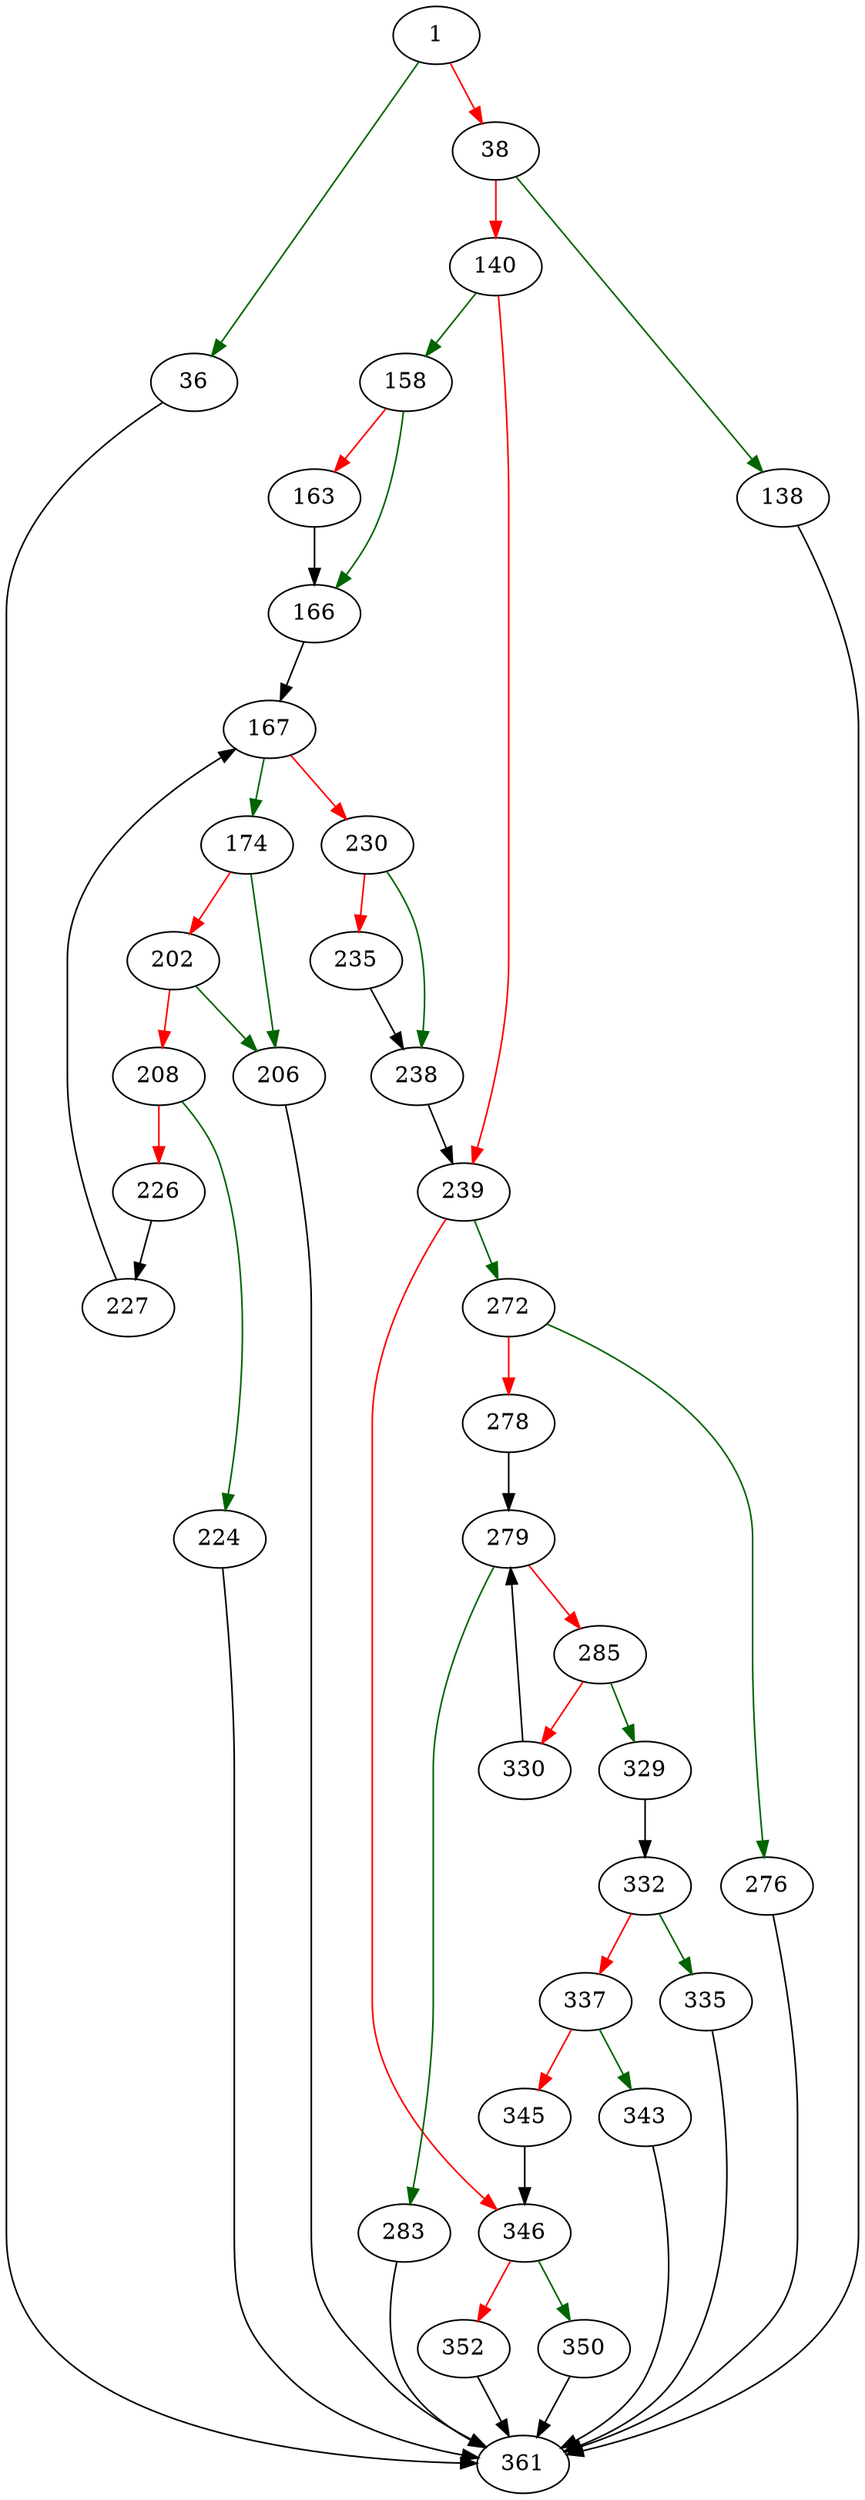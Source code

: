 strict digraph "btreeInitPage" {
	// Node definitions.
	1 [entry=true];
	36;
	38;
	361;
	138;
	140;
	158;
	239;
	166;
	163;
	167;
	174;
	230;
	206;
	202;
	208;
	224;
	226;
	227;
	238;
	235;
	272;
	346;
	276;
	278;
	279;
	283;
	285;
	329;
	330;
	332;
	335;
	337;
	343;
	345;
	350;
	352;

	// Edge definitions.
	1 -> 36 [
		color=darkgreen
		cond=true
	];
	1 -> 38 [
		color=red
		cond=false
	];
	36 -> 361;
	38 -> 138 [
		color=darkgreen
		cond=true
	];
	38 -> 140 [
		color=red
		cond=false
	];
	138 -> 361;
	140 -> 158 [
		color=darkgreen
		cond=true
	];
	140 -> 239 [
		color=red
		cond=false
	];
	158 -> 166 [
		color=darkgreen
		cond=true
	];
	158 -> 163 [
		color=red
		cond=false
	];
	239 -> 272 [
		color=darkgreen
		cond=true
	];
	239 -> 346 [
		color=red
		cond=false
	];
	166 -> 167;
	163 -> 166;
	167 -> 174 [
		color=darkgreen
		cond=true
	];
	167 -> 230 [
		color=red
		cond=false
	];
	174 -> 206 [
		color=darkgreen
		cond=true
	];
	174 -> 202 [
		color=red
		cond=false
	];
	230 -> 238 [
		color=darkgreen
		cond=true
	];
	230 -> 235 [
		color=red
		cond=false
	];
	206 -> 361;
	202 -> 206 [
		color=darkgreen
		cond=true
	];
	202 -> 208 [
		color=red
		cond=false
	];
	208 -> 224 [
		color=darkgreen
		cond=true
	];
	208 -> 226 [
		color=red
		cond=false
	];
	224 -> 361;
	226 -> 227;
	227 -> 167;
	238 -> 239;
	235 -> 238;
	272 -> 276 [
		color=darkgreen
		cond=true
	];
	272 -> 278 [
		color=red
		cond=false
	];
	346 -> 350 [
		color=darkgreen
		cond=true
	];
	346 -> 352 [
		color=red
		cond=false
	];
	276 -> 361;
	278 -> 279;
	279 -> 283 [
		color=darkgreen
		cond=true
	];
	279 -> 285 [
		color=red
		cond=false
	];
	283 -> 361;
	285 -> 329 [
		color=darkgreen
		cond=true
	];
	285 -> 330 [
		color=red
		cond=false
	];
	329 -> 332;
	330 -> 279;
	332 -> 335 [
		color=darkgreen
		cond=true
	];
	332 -> 337 [
		color=red
		cond=false
	];
	335 -> 361;
	337 -> 343 [
		color=darkgreen
		cond=true
	];
	337 -> 345 [
		color=red
		cond=false
	];
	343 -> 361;
	345 -> 346;
	350 -> 361;
	352 -> 361;
}